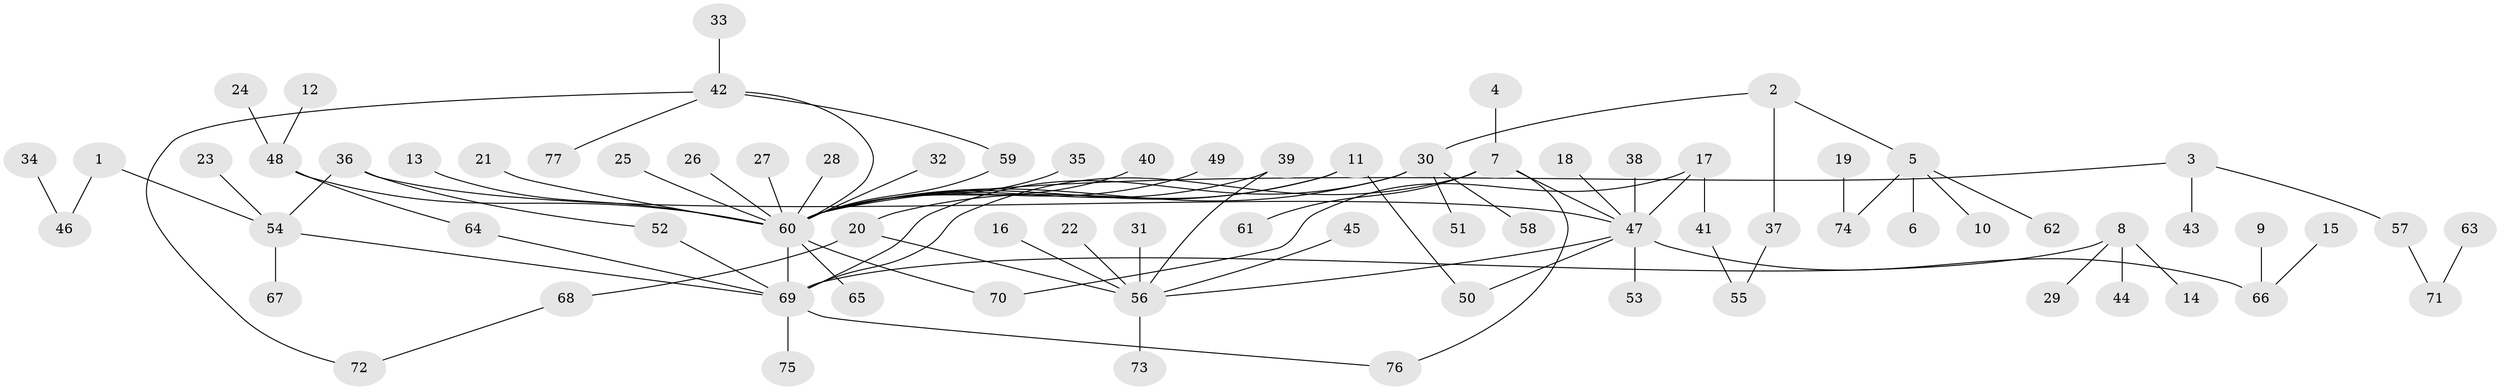 // original degree distribution, {23: 0.0078125, 11: 0.015625, 3: 0.109375, 8: 0.0078125, 7: 0.0078125, 2: 0.1640625, 6: 0.0234375, 1: 0.59375, 4: 0.03125, 5: 0.03125, 10: 0.0078125}
// Generated by graph-tools (version 1.1) at 2025/36/03/04/25 23:36:45]
// undirected, 77 vertices, 88 edges
graph export_dot {
  node [color=gray90,style=filled];
  1;
  2;
  3;
  4;
  5;
  6;
  7;
  8;
  9;
  10;
  11;
  12;
  13;
  14;
  15;
  16;
  17;
  18;
  19;
  20;
  21;
  22;
  23;
  24;
  25;
  26;
  27;
  28;
  29;
  30;
  31;
  32;
  33;
  34;
  35;
  36;
  37;
  38;
  39;
  40;
  41;
  42;
  43;
  44;
  45;
  46;
  47;
  48;
  49;
  50;
  51;
  52;
  53;
  54;
  55;
  56;
  57;
  58;
  59;
  60;
  61;
  62;
  63;
  64;
  65;
  66;
  67;
  68;
  69;
  70;
  71;
  72;
  73;
  74;
  75;
  76;
  77;
  1 -- 46 [weight=1.0];
  1 -- 54 [weight=1.0];
  2 -- 5 [weight=1.0];
  2 -- 30 [weight=1.0];
  2 -- 37 [weight=1.0];
  3 -- 43 [weight=1.0];
  3 -- 57 [weight=1.0];
  3 -- 60 [weight=1.0];
  4 -- 7 [weight=1.0];
  5 -- 6 [weight=1.0];
  5 -- 10 [weight=1.0];
  5 -- 62 [weight=1.0];
  5 -- 74 [weight=1.0];
  7 -- 47 [weight=1.0];
  7 -- 61 [weight=1.0];
  7 -- 69 [weight=1.0];
  7 -- 76 [weight=1.0];
  8 -- 14 [weight=1.0];
  8 -- 29 [weight=1.0];
  8 -- 44 [weight=1.0];
  8 -- 69 [weight=1.0];
  9 -- 66 [weight=1.0];
  11 -- 20 [weight=1.0];
  11 -- 50 [weight=1.0];
  11 -- 60 [weight=1.0];
  12 -- 48 [weight=1.0];
  13 -- 60 [weight=1.0];
  15 -- 66 [weight=1.0];
  16 -- 56 [weight=1.0];
  17 -- 41 [weight=1.0];
  17 -- 47 [weight=1.0];
  17 -- 70 [weight=1.0];
  18 -- 47 [weight=1.0];
  19 -- 74 [weight=1.0];
  20 -- 56 [weight=1.0];
  20 -- 68 [weight=1.0];
  21 -- 60 [weight=1.0];
  22 -- 56 [weight=1.0];
  23 -- 54 [weight=1.0];
  24 -- 48 [weight=1.0];
  25 -- 60 [weight=1.0];
  26 -- 60 [weight=1.0];
  27 -- 60 [weight=1.0];
  28 -- 60 [weight=1.0];
  30 -- 51 [weight=1.0];
  30 -- 58 [weight=1.0];
  30 -- 60 [weight=1.0];
  30 -- 69 [weight=1.0];
  31 -- 56 [weight=1.0];
  32 -- 60 [weight=1.0];
  33 -- 42 [weight=1.0];
  34 -- 46 [weight=1.0];
  35 -- 60 [weight=1.0];
  36 -- 47 [weight=1.0];
  36 -- 52 [weight=1.0];
  36 -- 54 [weight=1.0];
  37 -- 55 [weight=1.0];
  38 -- 47 [weight=1.0];
  39 -- 56 [weight=1.0];
  39 -- 60 [weight=1.0];
  40 -- 60 [weight=1.0];
  41 -- 55 [weight=1.0];
  42 -- 59 [weight=1.0];
  42 -- 60 [weight=1.0];
  42 -- 72 [weight=1.0];
  42 -- 77 [weight=1.0];
  45 -- 56 [weight=1.0];
  47 -- 50 [weight=1.0];
  47 -- 53 [weight=1.0];
  47 -- 56 [weight=1.0];
  47 -- 66 [weight=2.0];
  48 -- 60 [weight=1.0];
  48 -- 64 [weight=1.0];
  49 -- 60 [weight=1.0];
  52 -- 69 [weight=1.0];
  54 -- 67 [weight=1.0];
  54 -- 69 [weight=1.0];
  56 -- 73 [weight=1.0];
  57 -- 71 [weight=1.0];
  59 -- 60 [weight=1.0];
  60 -- 65 [weight=1.0];
  60 -- 69 [weight=1.0];
  60 -- 70 [weight=1.0];
  63 -- 71 [weight=1.0];
  64 -- 69 [weight=1.0];
  68 -- 72 [weight=1.0];
  69 -- 75 [weight=1.0];
  69 -- 76 [weight=1.0];
}

